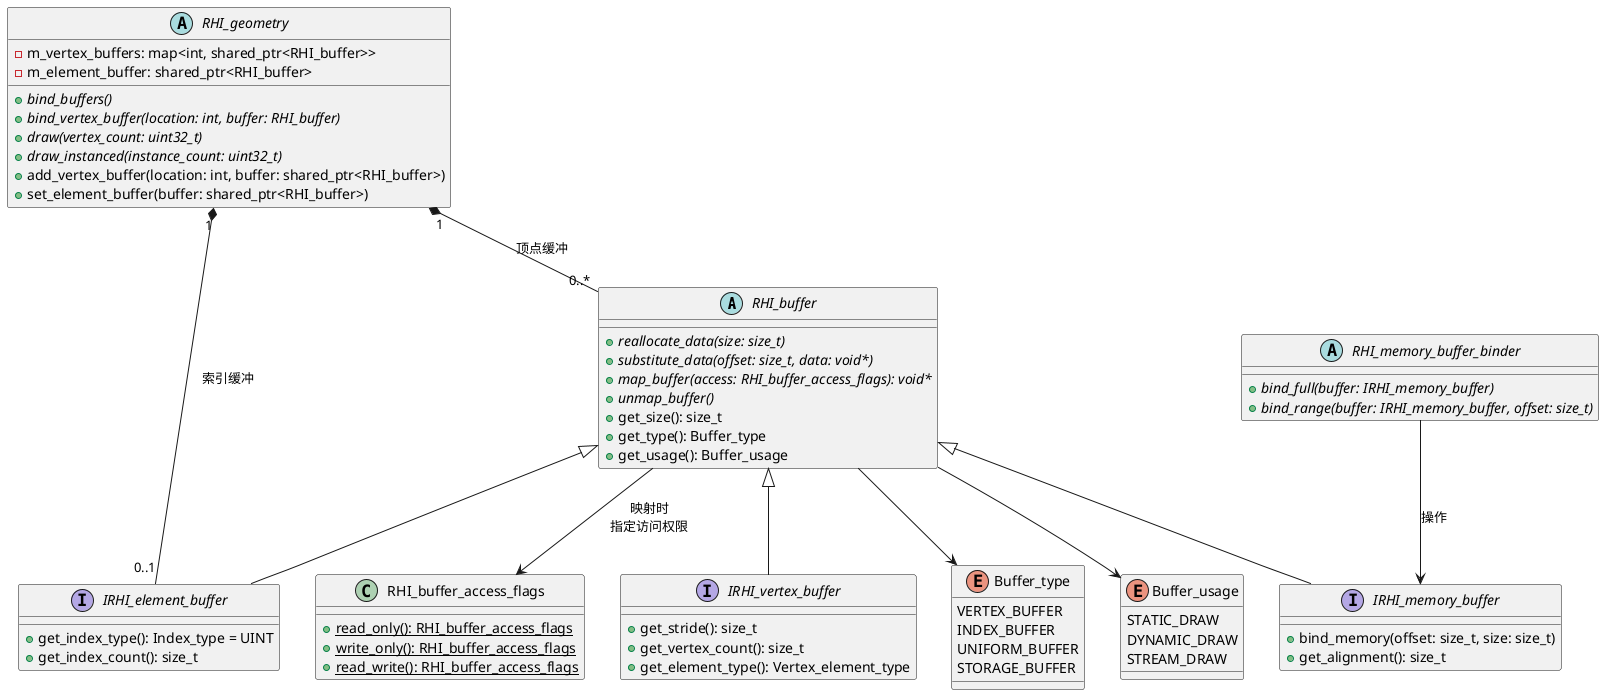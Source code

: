 @startuml


' ========================
' RHI_buffer 核心结构
' ========================
abstract class RHI_buffer {
    + {abstract} reallocate_data(size: size_t)
    + {abstract} substitute_data(offset: size_t, data: void*)
    + {abstract} map_buffer(access: RHI_buffer_access_flags): void*
    + {abstract} unmap_buffer()
    + get_size(): size_t
    + get_type(): Buffer_type
    + get_usage(): Buffer_usage
}

enum Buffer_type {
    VERTEX_BUFFER
    INDEX_BUFFER
    UNIFORM_BUFFER
    STORAGE_BUFFER
}

enum Buffer_usage {
    STATIC_DRAW
    DYNAMIC_DRAW
    STREAM_DRAW
}

class RHI_buffer_access_flags {
    + {static} read_only(): RHI_buffer_access_flags
    + {static} write_only(): RHI_buffer_access_flags
    + {static} read_write(): RHI_buffer_access_flags
}

RHI_buffer --> Buffer_type
RHI_buffer --> Buffer_usage
RHI_buffer --> RHI_buffer_access_flags : 映射时\n指定访问权限

' ========================
' 派生缓冲接口
' ========================
interface IRHI_vertex_buffer {
    + get_stride(): size_t
    + get_vertex_count(): size_t
    + get_element_type(): Vertex_element_type
}

interface IRHI_element_buffer {
    + get_index_type(): Index_type = UINT
    + get_index_count(): size_t
}

interface IRHI_memory_buffer {
    + bind_memory(offset: size_t, size: size_t)
    + get_alignment(): size_t
}

RHI_buffer <|-- IRHI_vertex_buffer
RHI_buffer <|-- IRHI_element_buffer
RHI_buffer <|-- IRHI_memory_buffer

' ========================
' 内存绑定器
' ========================
abstract class RHI_memory_buffer_binder {
    + {abstract} bind_full(buffer: IRHI_memory_buffer)
    + {abstract} bind_range(buffer: IRHI_memory_buffer, offset: size_t)
}

RHI_memory_buffer_binder --> IRHI_memory_buffer : 操作

' ========================
' RHI_geometry 结构
' ========================
abstract class RHI_geometry {
    - m_vertex_buffers: map<int, shared_ptr<RHI_buffer>>
    - m_element_buffer: shared_ptr<RHI_buffer>
    + {abstract} bind_buffers()
    + {abstract} bind_vertex_buffer(location: int, buffer: RHI_buffer)
    + {abstract} draw(vertex_count: uint32_t)
    + {abstract} draw_instanced(instance_count: uint32_t)
    + add_vertex_buffer(location: int, buffer: shared_ptr<RHI_buffer>)
    + set_element_buffer(buffer: shared_ptr<RHI_buffer>)
}

RHI_geometry "1" *-- "0..*" RHI_buffer : 顶点缓冲
RHI_geometry "1" *-- "0..1" IRHI_element_buffer : 索引缓冲



@enduml